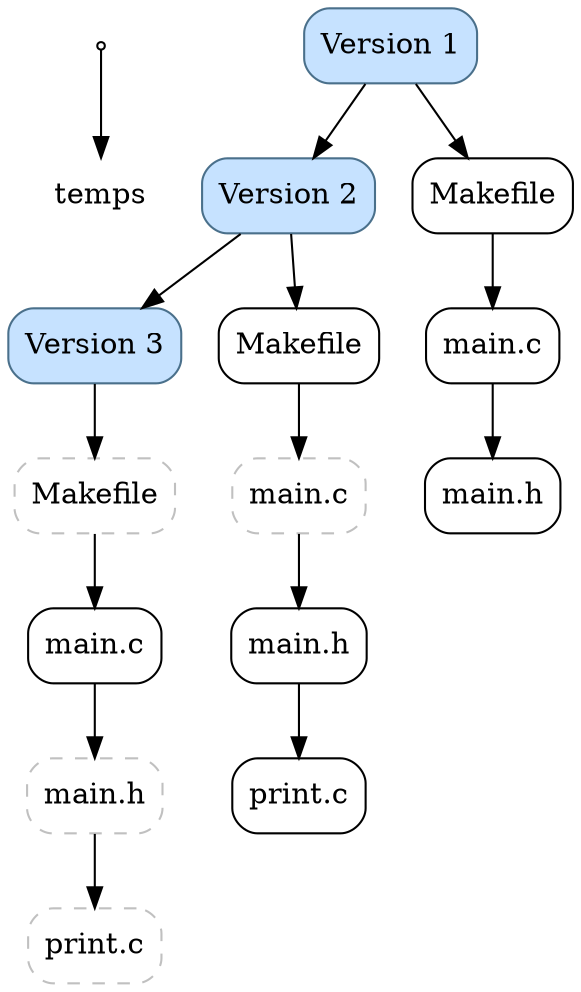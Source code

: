 digraph {
    node [shape="box" style="rounded,filled" fillcolor="white"];

    timeline1 [shape="point" style="" pos="0,4.5!"];
    timeline2 [shape="plaintext" style="" pos="5,4.5!" label="temps"];

    version1 [color="skyblue4", fillcolor="slategray1", label="Version 1", pos="0,4!"];
    version2 [color="skyblue4", fillcolor="slategray1", label="Version 2", pos="2,4!"];
    version3 [color="skyblue4", fillcolor="slategray1", label="Version 3", pos="4,4!"];

    Makefile1 [label="Makefile" pos="0,3!"];
    Makefile2 [label="Makefile" pos="2,3!"];
    Makefile3 [color="gray" style="dashed,rounded,filled" label="Makefile" pos="4,3!"];

    mainc1 [label="main.c" pos="0,2!"];
    mainc2 [color="gray" style="dashed,rounded,filled" label="main.c" pos="2,2!"];
    mainc3 [label="main.c" pos="4,2!"];

    mainh1 [label="main.h" pos="0,1!"];
    mainh2 [label="main.h" pos="2,1!"];
    mainh3 [color="gray" style="dashed,rounded,filled" label="main.h" pos="4,1!"];

    printc2 [label="print.c" pos="2,0!"];
    printc3 [color="gray" style="dashed,rounded,filled" label="print.c" pos="4,0!"];

    timeline1 -> timeline2;
    version1 -> version2 -> version3;
    version1 -> Makefile1 -> mainc1 -> mainh1;
    version2 -> Makefile2 -> mainc2 -> mainh2 -> printc2;
    version3 -> Makefile3 -> mainc3 -> mainh3 -> printc3;
}